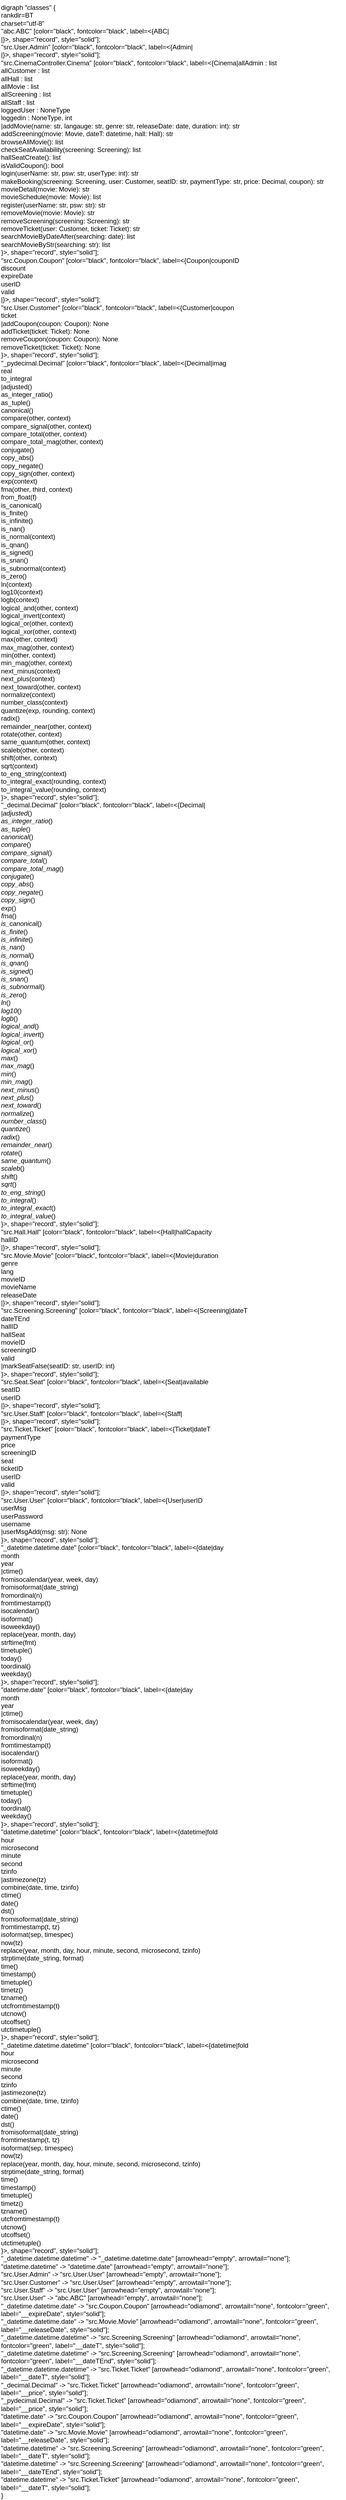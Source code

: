<mxfile>
    <diagram id="WLFqWWHnKTV5H4ZHUMWs" name="Page-1">
        <mxGraphModel dx="1632" dy="1147" grid="1" gridSize="10" guides="1" tooltips="1" connect="1" arrows="1" fold="1" page="1" pageScale="1" pageWidth="850" pageHeight="1100" math="0" shadow="0">
            <root>
                <mxCell id="0"/>
                <mxCell id="1" parent="0"/>
                <mxCell id="2" value="digraph &quot;classes&quot; {&#13;&#10;rankdir=BT&#13;&#10;charset=&quot;utf-8&quot;&#13;&#10;&quot;abc.ABC&quot; [color=&quot;black&quot;, fontcolor=&quot;black&quot;, label=&lt;{ABC|&lt;br ALIGN=&quot;LEFT&quot;/&gt;|}&gt;, shape=&quot;record&quot;, style=&quot;solid&quot;];&#13;&#10;&quot;src.User.Admin&quot; [color=&quot;black&quot;, fontcolor=&quot;black&quot;, label=&lt;{Admin|&lt;br ALIGN=&quot;LEFT&quot;/&gt;|}&gt;, shape=&quot;record&quot;, style=&quot;solid&quot;];&#13;&#10;&quot;src.CinemaController.Cinema&quot; [color=&quot;black&quot;, fontcolor=&quot;black&quot;, label=&lt;{Cinema|allAdmin : list&lt;br ALIGN=&quot;LEFT&quot;/&gt;allCustomer : list&lt;br ALIGN=&quot;LEFT&quot;/&gt;allHall : list&lt;br ALIGN=&quot;LEFT&quot;/&gt;allMovie : list&lt;br ALIGN=&quot;LEFT&quot;/&gt;allScreening : list&lt;br ALIGN=&quot;LEFT&quot;/&gt;allStaff : list&lt;br ALIGN=&quot;LEFT&quot;/&gt;loggedUser : NoneType&lt;br ALIGN=&quot;LEFT&quot;/&gt;loggedin : NoneType, int&lt;br ALIGN=&quot;LEFT&quot;/&gt;|addMovie(name: str, langauge: str, genre: str, releaseDate: date, duration: int): str&lt;br ALIGN=&quot;LEFT&quot;/&gt;addScreening(movie: Movie, dateT: datetime, hall: Hall): str&lt;br ALIGN=&quot;LEFT&quot;/&gt;browseAllMovie(): list&lt;br ALIGN=&quot;LEFT&quot;/&gt;checkSeatAvailability(screening: Screening): list&lt;br ALIGN=&quot;LEFT&quot;/&gt;hallSeatCreate(): list&lt;br ALIGN=&quot;LEFT&quot;/&gt;isValidCoupon(): bool&lt;br ALIGN=&quot;LEFT&quot;/&gt;login(userName: str, psw: str, userType: int): str&lt;br ALIGN=&quot;LEFT&quot;/&gt;makeBooking(screening: Screening, user: Customer, seatID: str, paymentType: str, price: Decimal, coupon): str&lt;br ALIGN=&quot;LEFT&quot;/&gt;movieDetail(movie: Movie): str&lt;br ALIGN=&quot;LEFT&quot;/&gt;movieSchedule(movie: Movie): list&lt;br ALIGN=&quot;LEFT&quot;/&gt;register(userName: str, psw: str): str&lt;br ALIGN=&quot;LEFT&quot;/&gt;removeMovie(movie: Movie): str&lt;br ALIGN=&quot;LEFT&quot;/&gt;removeScreening(screening: Screening): str&lt;br ALIGN=&quot;LEFT&quot;/&gt;removeTicket(user: Customer, ticket: Ticket): str&lt;br ALIGN=&quot;LEFT&quot;/&gt;searchMovieByDateAfter(searching: date): list&lt;br ALIGN=&quot;LEFT&quot;/&gt;searchMovieByStr(searching: str): list&lt;br ALIGN=&quot;LEFT&quot;/&gt;}&gt;, shape=&quot;record&quot;, style=&quot;solid&quot;];&#13;&#10;&quot;src.Coupon.Coupon&quot; [color=&quot;black&quot;, fontcolor=&quot;black&quot;, label=&lt;{Coupon|couponID&lt;br ALIGN=&quot;LEFT&quot;/&gt;discount&lt;br ALIGN=&quot;LEFT&quot;/&gt;expireDate&lt;br ALIGN=&quot;LEFT&quot;/&gt;userID&lt;br ALIGN=&quot;LEFT&quot;/&gt;valid&lt;br ALIGN=&quot;LEFT&quot;/&gt;|}&gt;, shape=&quot;record&quot;, style=&quot;solid&quot;];&#13;&#10;&quot;src.User.Customer&quot; [color=&quot;black&quot;, fontcolor=&quot;black&quot;, label=&lt;{Customer|coupon&lt;br ALIGN=&quot;LEFT&quot;/&gt;ticket&lt;br ALIGN=&quot;LEFT&quot;/&gt;|addCoupon(coupon: Coupon): None&lt;br ALIGN=&quot;LEFT&quot;/&gt;addTicket(ticket: Ticket): None&lt;br ALIGN=&quot;LEFT&quot;/&gt;removeCoupon(coupon: Coupon): None&lt;br ALIGN=&quot;LEFT&quot;/&gt;removeTicket(ticket: Ticket): None&lt;br ALIGN=&quot;LEFT&quot;/&gt;}&gt;, shape=&quot;record&quot;, style=&quot;solid&quot;];&#13;&#10;&quot;_pydecimal.Decimal&quot; [color=&quot;black&quot;, fontcolor=&quot;black&quot;, label=&lt;{Decimal|imag&lt;br ALIGN=&quot;LEFT&quot;/&gt;real&lt;br ALIGN=&quot;LEFT&quot;/&gt;to_integral&lt;br ALIGN=&quot;LEFT&quot;/&gt;|adjusted()&lt;br ALIGN=&quot;LEFT&quot;/&gt;as_integer_ratio()&lt;br ALIGN=&quot;LEFT&quot;/&gt;as_tuple()&lt;br ALIGN=&quot;LEFT&quot;/&gt;canonical()&lt;br ALIGN=&quot;LEFT&quot;/&gt;compare(other, context)&lt;br ALIGN=&quot;LEFT&quot;/&gt;compare_signal(other, context)&lt;br ALIGN=&quot;LEFT&quot;/&gt;compare_total(other, context)&lt;br ALIGN=&quot;LEFT&quot;/&gt;compare_total_mag(other, context)&lt;br ALIGN=&quot;LEFT&quot;/&gt;conjugate()&lt;br ALIGN=&quot;LEFT&quot;/&gt;copy_abs()&lt;br ALIGN=&quot;LEFT&quot;/&gt;copy_negate()&lt;br ALIGN=&quot;LEFT&quot;/&gt;copy_sign(other, context)&lt;br ALIGN=&quot;LEFT&quot;/&gt;exp(context)&lt;br ALIGN=&quot;LEFT&quot;/&gt;fma(other, third, context)&lt;br ALIGN=&quot;LEFT&quot;/&gt;from_float(f)&lt;br ALIGN=&quot;LEFT&quot;/&gt;is_canonical()&lt;br ALIGN=&quot;LEFT&quot;/&gt;is_finite()&lt;br ALIGN=&quot;LEFT&quot;/&gt;is_infinite()&lt;br ALIGN=&quot;LEFT&quot;/&gt;is_nan()&lt;br ALIGN=&quot;LEFT&quot;/&gt;is_normal(context)&lt;br ALIGN=&quot;LEFT&quot;/&gt;is_qnan()&lt;br ALIGN=&quot;LEFT&quot;/&gt;is_signed()&lt;br ALIGN=&quot;LEFT&quot;/&gt;is_snan()&lt;br ALIGN=&quot;LEFT&quot;/&gt;is_subnormal(context)&lt;br ALIGN=&quot;LEFT&quot;/&gt;is_zero()&lt;br ALIGN=&quot;LEFT&quot;/&gt;ln(context)&lt;br ALIGN=&quot;LEFT&quot;/&gt;log10(context)&lt;br ALIGN=&quot;LEFT&quot;/&gt;logb(context)&lt;br ALIGN=&quot;LEFT&quot;/&gt;logical_and(other, context)&lt;br ALIGN=&quot;LEFT&quot;/&gt;logical_invert(context)&lt;br ALIGN=&quot;LEFT&quot;/&gt;logical_or(other, context)&lt;br ALIGN=&quot;LEFT&quot;/&gt;logical_xor(other, context)&lt;br ALIGN=&quot;LEFT&quot;/&gt;max(other, context)&lt;br ALIGN=&quot;LEFT&quot;/&gt;max_mag(other, context)&lt;br ALIGN=&quot;LEFT&quot;/&gt;min(other, context)&lt;br ALIGN=&quot;LEFT&quot;/&gt;min_mag(other, context)&lt;br ALIGN=&quot;LEFT&quot;/&gt;next_minus(context)&lt;br ALIGN=&quot;LEFT&quot;/&gt;next_plus(context)&lt;br ALIGN=&quot;LEFT&quot;/&gt;next_toward(other, context)&lt;br ALIGN=&quot;LEFT&quot;/&gt;normalize(context)&lt;br ALIGN=&quot;LEFT&quot;/&gt;number_class(context)&lt;br ALIGN=&quot;LEFT&quot;/&gt;quantize(exp, rounding, context)&lt;br ALIGN=&quot;LEFT&quot;/&gt;radix()&lt;br ALIGN=&quot;LEFT&quot;/&gt;remainder_near(other, context)&lt;br ALIGN=&quot;LEFT&quot;/&gt;rotate(other, context)&lt;br ALIGN=&quot;LEFT&quot;/&gt;same_quantum(other, context)&lt;br ALIGN=&quot;LEFT&quot;/&gt;scaleb(other, context)&lt;br ALIGN=&quot;LEFT&quot;/&gt;shift(other, context)&lt;br ALIGN=&quot;LEFT&quot;/&gt;sqrt(context)&lt;br ALIGN=&quot;LEFT&quot;/&gt;to_eng_string(context)&lt;br ALIGN=&quot;LEFT&quot;/&gt;to_integral_exact(rounding, context)&lt;br ALIGN=&quot;LEFT&quot;/&gt;to_integral_value(rounding, context)&lt;br ALIGN=&quot;LEFT&quot;/&gt;}&gt;, shape=&quot;record&quot;, style=&quot;solid&quot;];&#13;&#10;&quot;_decimal.Decimal&quot; [color=&quot;black&quot;, fontcolor=&quot;black&quot;, label=&lt;{Decimal|&lt;br ALIGN=&quot;LEFT&quot;/&gt;|&lt;I&gt;adjusted&lt;/I&gt;()&lt;br ALIGN=&quot;LEFT&quot;/&gt;&lt;I&gt;as_integer_ratio&lt;/I&gt;()&lt;br ALIGN=&quot;LEFT&quot;/&gt;&lt;I&gt;as_tuple&lt;/I&gt;()&lt;br ALIGN=&quot;LEFT&quot;/&gt;&lt;I&gt;canonical&lt;/I&gt;()&lt;br ALIGN=&quot;LEFT&quot;/&gt;&lt;I&gt;compare&lt;/I&gt;()&lt;br ALIGN=&quot;LEFT&quot;/&gt;&lt;I&gt;compare_signal&lt;/I&gt;()&lt;br ALIGN=&quot;LEFT&quot;/&gt;&lt;I&gt;compare_total&lt;/I&gt;()&lt;br ALIGN=&quot;LEFT&quot;/&gt;&lt;I&gt;compare_total_mag&lt;/I&gt;()&lt;br ALIGN=&quot;LEFT&quot;/&gt;&lt;I&gt;conjugate&lt;/I&gt;()&lt;br ALIGN=&quot;LEFT&quot;/&gt;&lt;I&gt;copy_abs&lt;/I&gt;()&lt;br ALIGN=&quot;LEFT&quot;/&gt;&lt;I&gt;copy_negate&lt;/I&gt;()&lt;br ALIGN=&quot;LEFT&quot;/&gt;&lt;I&gt;copy_sign&lt;/I&gt;()&lt;br ALIGN=&quot;LEFT&quot;/&gt;&lt;I&gt;exp&lt;/I&gt;()&lt;br ALIGN=&quot;LEFT&quot;/&gt;&lt;I&gt;fma&lt;/I&gt;()&lt;br ALIGN=&quot;LEFT&quot;/&gt;&lt;I&gt;is_canonical&lt;/I&gt;()&lt;br ALIGN=&quot;LEFT&quot;/&gt;&lt;I&gt;is_finite&lt;/I&gt;()&lt;br ALIGN=&quot;LEFT&quot;/&gt;&lt;I&gt;is_infinite&lt;/I&gt;()&lt;br ALIGN=&quot;LEFT&quot;/&gt;&lt;I&gt;is_nan&lt;/I&gt;()&lt;br ALIGN=&quot;LEFT&quot;/&gt;&lt;I&gt;is_normal&lt;/I&gt;()&lt;br ALIGN=&quot;LEFT&quot;/&gt;&lt;I&gt;is_qnan&lt;/I&gt;()&lt;br ALIGN=&quot;LEFT&quot;/&gt;&lt;I&gt;is_signed&lt;/I&gt;()&lt;br ALIGN=&quot;LEFT&quot;/&gt;&lt;I&gt;is_snan&lt;/I&gt;()&lt;br ALIGN=&quot;LEFT&quot;/&gt;&lt;I&gt;is_subnormal&lt;/I&gt;()&lt;br ALIGN=&quot;LEFT&quot;/&gt;&lt;I&gt;is_zero&lt;/I&gt;()&lt;br ALIGN=&quot;LEFT&quot;/&gt;&lt;I&gt;ln&lt;/I&gt;()&lt;br ALIGN=&quot;LEFT&quot;/&gt;&lt;I&gt;log10&lt;/I&gt;()&lt;br ALIGN=&quot;LEFT&quot;/&gt;&lt;I&gt;logb&lt;/I&gt;()&lt;br ALIGN=&quot;LEFT&quot;/&gt;&lt;I&gt;logical_and&lt;/I&gt;()&lt;br ALIGN=&quot;LEFT&quot;/&gt;&lt;I&gt;logical_invert&lt;/I&gt;()&lt;br ALIGN=&quot;LEFT&quot;/&gt;&lt;I&gt;logical_or&lt;/I&gt;()&lt;br ALIGN=&quot;LEFT&quot;/&gt;&lt;I&gt;logical_xor&lt;/I&gt;()&lt;br ALIGN=&quot;LEFT&quot;/&gt;&lt;I&gt;max&lt;/I&gt;()&lt;br ALIGN=&quot;LEFT&quot;/&gt;&lt;I&gt;max_mag&lt;/I&gt;()&lt;br ALIGN=&quot;LEFT&quot;/&gt;&lt;I&gt;min&lt;/I&gt;()&lt;br ALIGN=&quot;LEFT&quot;/&gt;&lt;I&gt;min_mag&lt;/I&gt;()&lt;br ALIGN=&quot;LEFT&quot;/&gt;&lt;I&gt;next_minus&lt;/I&gt;()&lt;br ALIGN=&quot;LEFT&quot;/&gt;&lt;I&gt;next_plus&lt;/I&gt;()&lt;br ALIGN=&quot;LEFT&quot;/&gt;&lt;I&gt;next_toward&lt;/I&gt;()&lt;br ALIGN=&quot;LEFT&quot;/&gt;&lt;I&gt;normalize&lt;/I&gt;()&lt;br ALIGN=&quot;LEFT&quot;/&gt;&lt;I&gt;number_class&lt;/I&gt;()&lt;br ALIGN=&quot;LEFT&quot;/&gt;&lt;I&gt;quantize&lt;/I&gt;()&lt;br ALIGN=&quot;LEFT&quot;/&gt;&lt;I&gt;radix&lt;/I&gt;()&lt;br ALIGN=&quot;LEFT&quot;/&gt;&lt;I&gt;remainder_near&lt;/I&gt;()&lt;br ALIGN=&quot;LEFT&quot;/&gt;&lt;I&gt;rotate&lt;/I&gt;()&lt;br ALIGN=&quot;LEFT&quot;/&gt;&lt;I&gt;same_quantum&lt;/I&gt;()&lt;br ALIGN=&quot;LEFT&quot;/&gt;&lt;I&gt;scaleb&lt;/I&gt;()&lt;br ALIGN=&quot;LEFT&quot;/&gt;&lt;I&gt;shift&lt;/I&gt;()&lt;br ALIGN=&quot;LEFT&quot;/&gt;&lt;I&gt;sqrt&lt;/I&gt;()&lt;br ALIGN=&quot;LEFT&quot;/&gt;&lt;I&gt;to_eng_string&lt;/I&gt;()&lt;br ALIGN=&quot;LEFT&quot;/&gt;&lt;I&gt;to_integral&lt;/I&gt;()&lt;br ALIGN=&quot;LEFT&quot;/&gt;&lt;I&gt;to_integral_exact&lt;/I&gt;()&lt;br ALIGN=&quot;LEFT&quot;/&gt;&lt;I&gt;to_integral_value&lt;/I&gt;()&lt;br ALIGN=&quot;LEFT&quot;/&gt;}&gt;, shape=&quot;record&quot;, style=&quot;solid&quot;];&#13;&#10;&quot;src.Hall.Hall&quot; [color=&quot;black&quot;, fontcolor=&quot;black&quot;, label=&lt;{Hall|hallCapacity&lt;br ALIGN=&quot;LEFT&quot;/&gt;hallID&lt;br ALIGN=&quot;LEFT&quot;/&gt;|}&gt;, shape=&quot;record&quot;, style=&quot;solid&quot;];&#13;&#10;&quot;src.Movie.Movie&quot; [color=&quot;black&quot;, fontcolor=&quot;black&quot;, label=&lt;{Movie|duration&lt;br ALIGN=&quot;LEFT&quot;/&gt;genre&lt;br ALIGN=&quot;LEFT&quot;/&gt;lang&lt;br ALIGN=&quot;LEFT&quot;/&gt;movieID&lt;br ALIGN=&quot;LEFT&quot;/&gt;movieName&lt;br ALIGN=&quot;LEFT&quot;/&gt;releaseDate&lt;br ALIGN=&quot;LEFT&quot;/&gt;|}&gt;, shape=&quot;record&quot;, style=&quot;solid&quot;];&#13;&#10;&quot;src.Screening.Screening&quot; [color=&quot;black&quot;, fontcolor=&quot;black&quot;, label=&lt;{Screening|dateT&lt;br ALIGN=&quot;LEFT&quot;/&gt;dateTEnd&lt;br ALIGN=&quot;LEFT&quot;/&gt;hallID&lt;br ALIGN=&quot;LEFT&quot;/&gt;hallSeat&lt;br ALIGN=&quot;LEFT&quot;/&gt;movieID&lt;br ALIGN=&quot;LEFT&quot;/&gt;screeningID&lt;br ALIGN=&quot;LEFT&quot;/&gt;valid&lt;br ALIGN=&quot;LEFT&quot;/&gt;|markSeatFalse(seatID: str, userID: int)&lt;br ALIGN=&quot;LEFT&quot;/&gt;}&gt;, shape=&quot;record&quot;, style=&quot;solid&quot;];&#13;&#10;&quot;src.Seat.Seat&quot; [color=&quot;black&quot;, fontcolor=&quot;black&quot;, label=&lt;{Seat|available&lt;br ALIGN=&quot;LEFT&quot;/&gt;seatID&lt;br ALIGN=&quot;LEFT&quot;/&gt;userID&lt;br ALIGN=&quot;LEFT&quot;/&gt;|}&gt;, shape=&quot;record&quot;, style=&quot;solid&quot;];&#13;&#10;&quot;src.User.Staff&quot; [color=&quot;black&quot;, fontcolor=&quot;black&quot;, label=&lt;{Staff|&lt;br ALIGN=&quot;LEFT&quot;/&gt;|}&gt;, shape=&quot;record&quot;, style=&quot;solid&quot;];&#13;&#10;&quot;src.Ticket.Ticket&quot; [color=&quot;black&quot;, fontcolor=&quot;black&quot;, label=&lt;{Ticket|dateT&lt;br ALIGN=&quot;LEFT&quot;/&gt;paymentType&lt;br ALIGN=&quot;LEFT&quot;/&gt;price&lt;br ALIGN=&quot;LEFT&quot;/&gt;screeningID&lt;br ALIGN=&quot;LEFT&quot;/&gt;seat&lt;br ALIGN=&quot;LEFT&quot;/&gt;ticketID&lt;br ALIGN=&quot;LEFT&quot;/&gt;userID&lt;br ALIGN=&quot;LEFT&quot;/&gt;valid&lt;br ALIGN=&quot;LEFT&quot;/&gt;|}&gt;, shape=&quot;record&quot;, style=&quot;solid&quot;];&#13;&#10;&quot;src.User.User&quot; [color=&quot;black&quot;, fontcolor=&quot;black&quot;, label=&lt;{User|userID&lt;br ALIGN=&quot;LEFT&quot;/&gt;userMsg&lt;br ALIGN=&quot;LEFT&quot;/&gt;userPassword&lt;br ALIGN=&quot;LEFT&quot;/&gt;username&lt;br ALIGN=&quot;LEFT&quot;/&gt;|userMsgAdd(msg: str): None&lt;br ALIGN=&quot;LEFT&quot;/&gt;}&gt;, shape=&quot;record&quot;, style=&quot;solid&quot;];&#13;&#10;&quot;_datetime.datetime.date&quot; [color=&quot;black&quot;, fontcolor=&quot;black&quot;, label=&lt;{date|day&lt;br ALIGN=&quot;LEFT&quot;/&gt;month&lt;br ALIGN=&quot;LEFT&quot;/&gt;year&lt;br ALIGN=&quot;LEFT&quot;/&gt;|ctime()&lt;br ALIGN=&quot;LEFT&quot;/&gt;fromisocalendar(year, week, day)&lt;br ALIGN=&quot;LEFT&quot;/&gt;fromisoformat(date_string)&lt;br ALIGN=&quot;LEFT&quot;/&gt;fromordinal(n)&lt;br ALIGN=&quot;LEFT&quot;/&gt;fromtimestamp(t)&lt;br ALIGN=&quot;LEFT&quot;/&gt;isocalendar()&lt;br ALIGN=&quot;LEFT&quot;/&gt;isoformat()&lt;br ALIGN=&quot;LEFT&quot;/&gt;isoweekday()&lt;br ALIGN=&quot;LEFT&quot;/&gt;replace(year, month, day)&lt;br ALIGN=&quot;LEFT&quot;/&gt;strftime(fmt)&lt;br ALIGN=&quot;LEFT&quot;/&gt;timetuple()&lt;br ALIGN=&quot;LEFT&quot;/&gt;today()&lt;br ALIGN=&quot;LEFT&quot;/&gt;toordinal()&lt;br ALIGN=&quot;LEFT&quot;/&gt;weekday()&lt;br ALIGN=&quot;LEFT&quot;/&gt;}&gt;, shape=&quot;record&quot;, style=&quot;solid&quot;];&#13;&#10;&quot;datetime.date&quot; [color=&quot;black&quot;, fontcolor=&quot;black&quot;, label=&lt;{date|day&lt;br ALIGN=&quot;LEFT&quot;/&gt;month&lt;br ALIGN=&quot;LEFT&quot;/&gt;year&lt;br ALIGN=&quot;LEFT&quot;/&gt;|ctime()&lt;br ALIGN=&quot;LEFT&quot;/&gt;fromisocalendar(year, week, day)&lt;br ALIGN=&quot;LEFT&quot;/&gt;fromisoformat(date_string)&lt;br ALIGN=&quot;LEFT&quot;/&gt;fromordinal(n)&lt;br ALIGN=&quot;LEFT&quot;/&gt;fromtimestamp(t)&lt;br ALIGN=&quot;LEFT&quot;/&gt;isocalendar()&lt;br ALIGN=&quot;LEFT&quot;/&gt;isoformat()&lt;br ALIGN=&quot;LEFT&quot;/&gt;isoweekday()&lt;br ALIGN=&quot;LEFT&quot;/&gt;replace(year, month, day)&lt;br ALIGN=&quot;LEFT&quot;/&gt;strftime(fmt)&lt;br ALIGN=&quot;LEFT&quot;/&gt;timetuple()&lt;br ALIGN=&quot;LEFT&quot;/&gt;today()&lt;br ALIGN=&quot;LEFT&quot;/&gt;toordinal()&lt;br ALIGN=&quot;LEFT&quot;/&gt;weekday()&lt;br ALIGN=&quot;LEFT&quot;/&gt;}&gt;, shape=&quot;record&quot;, style=&quot;solid&quot;];&#13;&#10;&quot;datetime.datetime&quot; [color=&quot;black&quot;, fontcolor=&quot;black&quot;, label=&lt;{datetime|fold&lt;br ALIGN=&quot;LEFT&quot;/&gt;hour&lt;br ALIGN=&quot;LEFT&quot;/&gt;microsecond&lt;br ALIGN=&quot;LEFT&quot;/&gt;minute&lt;br ALIGN=&quot;LEFT&quot;/&gt;second&lt;br ALIGN=&quot;LEFT&quot;/&gt;tzinfo&lt;br ALIGN=&quot;LEFT&quot;/&gt;|astimezone(tz)&lt;br ALIGN=&quot;LEFT&quot;/&gt;combine(date, time, tzinfo)&lt;br ALIGN=&quot;LEFT&quot;/&gt;ctime()&lt;br ALIGN=&quot;LEFT&quot;/&gt;date()&lt;br ALIGN=&quot;LEFT&quot;/&gt;dst()&lt;br ALIGN=&quot;LEFT&quot;/&gt;fromisoformat(date_string)&lt;br ALIGN=&quot;LEFT&quot;/&gt;fromtimestamp(t, tz)&lt;br ALIGN=&quot;LEFT&quot;/&gt;isoformat(sep, timespec)&lt;br ALIGN=&quot;LEFT&quot;/&gt;now(tz)&lt;br ALIGN=&quot;LEFT&quot;/&gt;replace(year, month, day, hour, minute, second, microsecond, tzinfo)&lt;br ALIGN=&quot;LEFT&quot;/&gt;strptime(date_string, format)&lt;br ALIGN=&quot;LEFT&quot;/&gt;time()&lt;br ALIGN=&quot;LEFT&quot;/&gt;timestamp()&lt;br ALIGN=&quot;LEFT&quot;/&gt;timetuple()&lt;br ALIGN=&quot;LEFT&quot;/&gt;timetz()&lt;br ALIGN=&quot;LEFT&quot;/&gt;tzname()&lt;br ALIGN=&quot;LEFT&quot;/&gt;utcfromtimestamp(t)&lt;br ALIGN=&quot;LEFT&quot;/&gt;utcnow()&lt;br ALIGN=&quot;LEFT&quot;/&gt;utcoffset()&lt;br ALIGN=&quot;LEFT&quot;/&gt;utctimetuple()&lt;br ALIGN=&quot;LEFT&quot;/&gt;}&gt;, shape=&quot;record&quot;, style=&quot;solid&quot;];&#13;&#10;&quot;_datetime.datetime.datetime&quot; [color=&quot;black&quot;, fontcolor=&quot;black&quot;, label=&lt;{datetime|fold&lt;br ALIGN=&quot;LEFT&quot;/&gt;hour&lt;br ALIGN=&quot;LEFT&quot;/&gt;microsecond&lt;br ALIGN=&quot;LEFT&quot;/&gt;minute&lt;br ALIGN=&quot;LEFT&quot;/&gt;second&lt;br ALIGN=&quot;LEFT&quot;/&gt;tzinfo&lt;br ALIGN=&quot;LEFT&quot;/&gt;|astimezone(tz)&lt;br ALIGN=&quot;LEFT&quot;/&gt;combine(date, time, tzinfo)&lt;br ALIGN=&quot;LEFT&quot;/&gt;ctime()&lt;br ALIGN=&quot;LEFT&quot;/&gt;date()&lt;br ALIGN=&quot;LEFT&quot;/&gt;dst()&lt;br ALIGN=&quot;LEFT&quot;/&gt;fromisoformat(date_string)&lt;br ALIGN=&quot;LEFT&quot;/&gt;fromtimestamp(t, tz)&lt;br ALIGN=&quot;LEFT&quot;/&gt;isoformat(sep, timespec)&lt;br ALIGN=&quot;LEFT&quot;/&gt;now(tz)&lt;br ALIGN=&quot;LEFT&quot;/&gt;replace(year, month, day, hour, minute, second, microsecond, tzinfo)&lt;br ALIGN=&quot;LEFT&quot;/&gt;strptime(date_string, format)&lt;br ALIGN=&quot;LEFT&quot;/&gt;time()&lt;br ALIGN=&quot;LEFT&quot;/&gt;timestamp()&lt;br ALIGN=&quot;LEFT&quot;/&gt;timetuple()&lt;br ALIGN=&quot;LEFT&quot;/&gt;timetz()&lt;br ALIGN=&quot;LEFT&quot;/&gt;tzname()&lt;br ALIGN=&quot;LEFT&quot;/&gt;utcfromtimestamp(t)&lt;br ALIGN=&quot;LEFT&quot;/&gt;utcnow()&lt;br ALIGN=&quot;LEFT&quot;/&gt;utcoffset()&lt;br ALIGN=&quot;LEFT&quot;/&gt;utctimetuple()&lt;br ALIGN=&quot;LEFT&quot;/&gt;}&gt;, shape=&quot;record&quot;, style=&quot;solid&quot;];&#13;&#10;&quot;_datetime.datetime.datetime&quot; -&gt; &quot;_datetime.datetime.date&quot; [arrowhead=&quot;empty&quot;, arrowtail=&quot;none&quot;];&#13;&#10;&quot;datetime.datetime&quot; -&gt; &quot;datetime.date&quot; [arrowhead=&quot;empty&quot;, arrowtail=&quot;none&quot;];&#13;&#10;&quot;src.User.Admin&quot; -&gt; &quot;src.User.User&quot; [arrowhead=&quot;empty&quot;, arrowtail=&quot;none&quot;];&#13;&#10;&quot;src.User.Customer&quot; -&gt; &quot;src.User.User&quot; [arrowhead=&quot;empty&quot;, arrowtail=&quot;none&quot;];&#13;&#10;&quot;src.User.Staff&quot; -&gt; &quot;src.User.User&quot; [arrowhead=&quot;empty&quot;, arrowtail=&quot;none&quot;];&#13;&#10;&quot;src.User.User&quot; -&gt; &quot;abc.ABC&quot; [arrowhead=&quot;empty&quot;, arrowtail=&quot;none&quot;];&#13;&#10;&quot;_datetime.datetime.date&quot; -&gt; &quot;src.Coupon.Coupon&quot; [arrowhead=&quot;odiamond&quot;, arrowtail=&quot;none&quot;, fontcolor=&quot;green&quot;, label=&quot;__expireDate&quot;, style=&quot;solid&quot;];&#13;&#10;&quot;_datetime.datetime.date&quot; -&gt; &quot;src.Movie.Movie&quot; [arrowhead=&quot;odiamond&quot;, arrowtail=&quot;none&quot;, fontcolor=&quot;green&quot;, label=&quot;__releaseDate&quot;, style=&quot;solid&quot;];&#13;&#10;&quot;_datetime.datetime.datetime&quot; -&gt; &quot;src.Screening.Screening&quot; [arrowhead=&quot;odiamond&quot;, arrowtail=&quot;none&quot;, fontcolor=&quot;green&quot;, label=&quot;__dateT&quot;, style=&quot;solid&quot;];&#13;&#10;&quot;_datetime.datetime.datetime&quot; -&gt; &quot;src.Screening.Screening&quot; [arrowhead=&quot;odiamond&quot;, arrowtail=&quot;none&quot;, fontcolor=&quot;green&quot;, label=&quot;__dateTEnd&quot;, style=&quot;solid&quot;];&#13;&#10;&quot;_datetime.datetime.datetime&quot; -&gt; &quot;src.Ticket.Ticket&quot; [arrowhead=&quot;odiamond&quot;, arrowtail=&quot;none&quot;, fontcolor=&quot;green&quot;, label=&quot;__dateT&quot;, style=&quot;solid&quot;];&#13;&#10;&quot;_decimal.Decimal&quot; -&gt; &quot;src.Ticket.Ticket&quot; [arrowhead=&quot;odiamond&quot;, arrowtail=&quot;none&quot;, fontcolor=&quot;green&quot;, label=&quot;__price&quot;, style=&quot;solid&quot;];&#13;&#10;&quot;_pydecimal.Decimal&quot; -&gt; &quot;src.Ticket.Ticket&quot; [arrowhead=&quot;odiamond&quot;, arrowtail=&quot;none&quot;, fontcolor=&quot;green&quot;, label=&quot;__price&quot;, style=&quot;solid&quot;];&#13;&#10;&quot;datetime.date&quot; -&gt; &quot;src.Coupon.Coupon&quot; [arrowhead=&quot;odiamond&quot;, arrowtail=&quot;none&quot;, fontcolor=&quot;green&quot;, label=&quot;__expireDate&quot;, style=&quot;solid&quot;];&#13;&#10;&quot;datetime.date&quot; -&gt; &quot;src.Movie.Movie&quot; [arrowhead=&quot;odiamond&quot;, arrowtail=&quot;none&quot;, fontcolor=&quot;green&quot;, label=&quot;__releaseDate&quot;, style=&quot;solid&quot;];&#13;&#10;&quot;datetime.datetime&quot; -&gt; &quot;src.Screening.Screening&quot; [arrowhead=&quot;odiamond&quot;, arrowtail=&quot;none&quot;, fontcolor=&quot;green&quot;, label=&quot;__dateT&quot;, style=&quot;solid&quot;];&#13;&#10;&quot;datetime.datetime&quot; -&gt; &quot;src.Screening.Screening&quot; [arrowhead=&quot;odiamond&quot;, arrowtail=&quot;none&quot;, fontcolor=&quot;green&quot;, label=&quot;__dateTEnd&quot;, style=&quot;solid&quot;];&#13;&#10;&quot;datetime.datetime&quot; -&gt; &quot;src.Ticket.Ticket&quot; [arrowhead=&quot;odiamond&quot;, arrowtail=&quot;none&quot;, fontcolor=&quot;green&quot;, label=&quot;__dateT&quot;, style=&quot;solid&quot;];&#13;&#10;}" style="text;whiteSpace=wrap;html=1;" vertex="1" parent="1">
                    <mxGeometry x="160" y="810" width="630" height="3790" as="geometry"/>
                </mxCell>
            </root>
        </mxGraphModel>
    </diagram>
</mxfile>